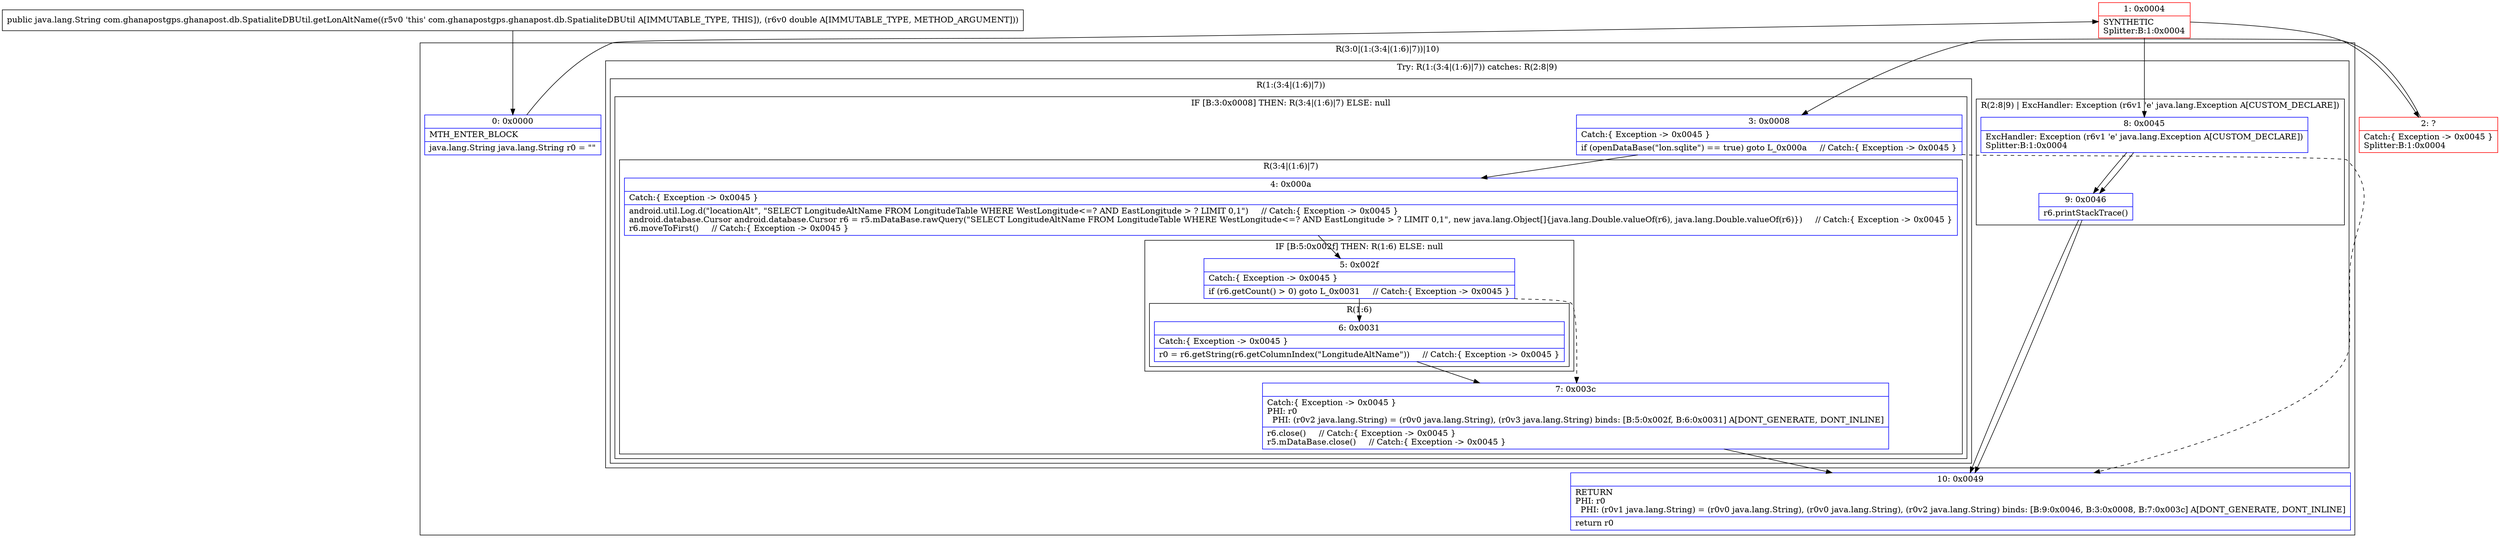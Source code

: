 digraph "CFG forcom.ghanapostgps.ghanapost.db.SpatialiteDBUtil.getLonAltName(D)Ljava\/lang\/String;" {
subgraph cluster_Region_683303306 {
label = "R(3:0|(1:(3:4|(1:6)|7))|10)";
node [shape=record,color=blue];
Node_0 [shape=record,label="{0\:\ 0x0000|MTH_ENTER_BLOCK\l|java.lang.String java.lang.String r0 = \"\"\l}"];
subgraph cluster_TryCatchRegion_769178580 {
label = "Try: R(1:(3:4|(1:6)|7)) catches: R(2:8|9)";
node [shape=record,color=blue];
subgraph cluster_Region_1228954199 {
label = "R(1:(3:4|(1:6)|7))";
node [shape=record,color=blue];
subgraph cluster_IfRegion_393509179 {
label = "IF [B:3:0x0008] THEN: R(3:4|(1:6)|7) ELSE: null";
node [shape=record,color=blue];
Node_3 [shape=record,label="{3\:\ 0x0008|Catch:\{ Exception \-\> 0x0045 \}\l|if (openDataBase(\"lon.sqlite\") == true) goto L_0x000a     \/\/ Catch:\{ Exception \-\> 0x0045 \}\l}"];
subgraph cluster_Region_958735869 {
label = "R(3:4|(1:6)|7)";
node [shape=record,color=blue];
Node_4 [shape=record,label="{4\:\ 0x000a|Catch:\{ Exception \-\> 0x0045 \}\l|android.util.Log.d(\"locationAlt\", \"SELECT LongitudeAltName FROM LongitudeTable WHERE WestLongitude\<=? AND EastLongitude \> ? LIMIT 0,1\")     \/\/ Catch:\{ Exception \-\> 0x0045 \}\landroid.database.Cursor android.database.Cursor r6 = r5.mDataBase.rawQuery(\"SELECT LongitudeAltName FROM LongitudeTable WHERE WestLongitude\<=? AND EastLongitude \> ? LIMIT 0,1\", new java.lang.Object[]\{java.lang.Double.valueOf(r6), java.lang.Double.valueOf(r6)\})     \/\/ Catch:\{ Exception \-\> 0x0045 \}\lr6.moveToFirst()     \/\/ Catch:\{ Exception \-\> 0x0045 \}\l}"];
subgraph cluster_IfRegion_1682254324 {
label = "IF [B:5:0x002f] THEN: R(1:6) ELSE: null";
node [shape=record,color=blue];
Node_5 [shape=record,label="{5\:\ 0x002f|Catch:\{ Exception \-\> 0x0045 \}\l|if (r6.getCount() \> 0) goto L_0x0031     \/\/ Catch:\{ Exception \-\> 0x0045 \}\l}"];
subgraph cluster_Region_666470303 {
label = "R(1:6)";
node [shape=record,color=blue];
Node_6 [shape=record,label="{6\:\ 0x0031|Catch:\{ Exception \-\> 0x0045 \}\l|r0 = r6.getString(r6.getColumnIndex(\"LongitudeAltName\"))     \/\/ Catch:\{ Exception \-\> 0x0045 \}\l}"];
}
}
Node_7 [shape=record,label="{7\:\ 0x003c|Catch:\{ Exception \-\> 0x0045 \}\lPHI: r0 \l  PHI: (r0v2 java.lang.String) = (r0v0 java.lang.String), (r0v3 java.lang.String) binds: [B:5:0x002f, B:6:0x0031] A[DONT_GENERATE, DONT_INLINE]\l|r6.close()     \/\/ Catch:\{ Exception \-\> 0x0045 \}\lr5.mDataBase.close()     \/\/ Catch:\{ Exception \-\> 0x0045 \}\l}"];
}
}
}
subgraph cluster_Region_771205148 {
label = "R(2:8|9) | ExcHandler: Exception (r6v1 'e' java.lang.Exception A[CUSTOM_DECLARE])\l";
node [shape=record,color=blue];
Node_8 [shape=record,label="{8\:\ 0x0045|ExcHandler: Exception (r6v1 'e' java.lang.Exception A[CUSTOM_DECLARE])\lSplitter:B:1:0x0004\l}"];
Node_9 [shape=record,label="{9\:\ 0x0046|r6.printStackTrace()\l}"];
}
}
Node_10 [shape=record,label="{10\:\ 0x0049|RETURN\lPHI: r0 \l  PHI: (r0v1 java.lang.String) = (r0v0 java.lang.String), (r0v0 java.lang.String), (r0v2 java.lang.String) binds: [B:9:0x0046, B:3:0x0008, B:7:0x003c] A[DONT_GENERATE, DONT_INLINE]\l|return r0\l}"];
}
subgraph cluster_Region_771205148 {
label = "R(2:8|9) | ExcHandler: Exception (r6v1 'e' java.lang.Exception A[CUSTOM_DECLARE])\l";
node [shape=record,color=blue];
Node_8 [shape=record,label="{8\:\ 0x0045|ExcHandler: Exception (r6v1 'e' java.lang.Exception A[CUSTOM_DECLARE])\lSplitter:B:1:0x0004\l}"];
Node_9 [shape=record,label="{9\:\ 0x0046|r6.printStackTrace()\l}"];
}
Node_1 [shape=record,color=red,label="{1\:\ 0x0004|SYNTHETIC\lSplitter:B:1:0x0004\l}"];
Node_2 [shape=record,color=red,label="{2\:\ ?|Catch:\{ Exception \-\> 0x0045 \}\lSplitter:B:1:0x0004\l}"];
MethodNode[shape=record,label="{public java.lang.String com.ghanapostgps.ghanapost.db.SpatialiteDBUtil.getLonAltName((r5v0 'this' com.ghanapostgps.ghanapost.db.SpatialiteDBUtil A[IMMUTABLE_TYPE, THIS]), (r6v0 double A[IMMUTABLE_TYPE, METHOD_ARGUMENT])) }"];
MethodNode -> Node_0;
Node_0 -> Node_1;
Node_3 -> Node_4;
Node_3 -> Node_10[style=dashed];
Node_4 -> Node_5;
Node_5 -> Node_6;
Node_5 -> Node_7[style=dashed];
Node_6 -> Node_7;
Node_7 -> Node_10;
Node_8 -> Node_9;
Node_9 -> Node_10;
Node_8 -> Node_9;
Node_9 -> Node_10;
Node_1 -> Node_2;
Node_1 -> Node_8;
Node_2 -> Node_3;
}

